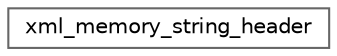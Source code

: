 digraph "类继承关系图"
{
 // INTERACTIVE_SVG=YES
 // LATEX_PDF_SIZE
  bgcolor="transparent";
  edge [fontname=Helvetica,fontsize=10,labelfontname=Helvetica,labelfontsize=10];
  node [fontname=Helvetica,fontsize=10,shape=box,height=0.2,width=0.4];
  rankdir="LR";
  Node0 [id="Node000000",label="xml_memory_string_header",height=0.2,width=0.4,color="grey40", fillcolor="white", style="filled",URL="$dc/d81/structxml__memory__string__header.html",tooltip=" "];
}
